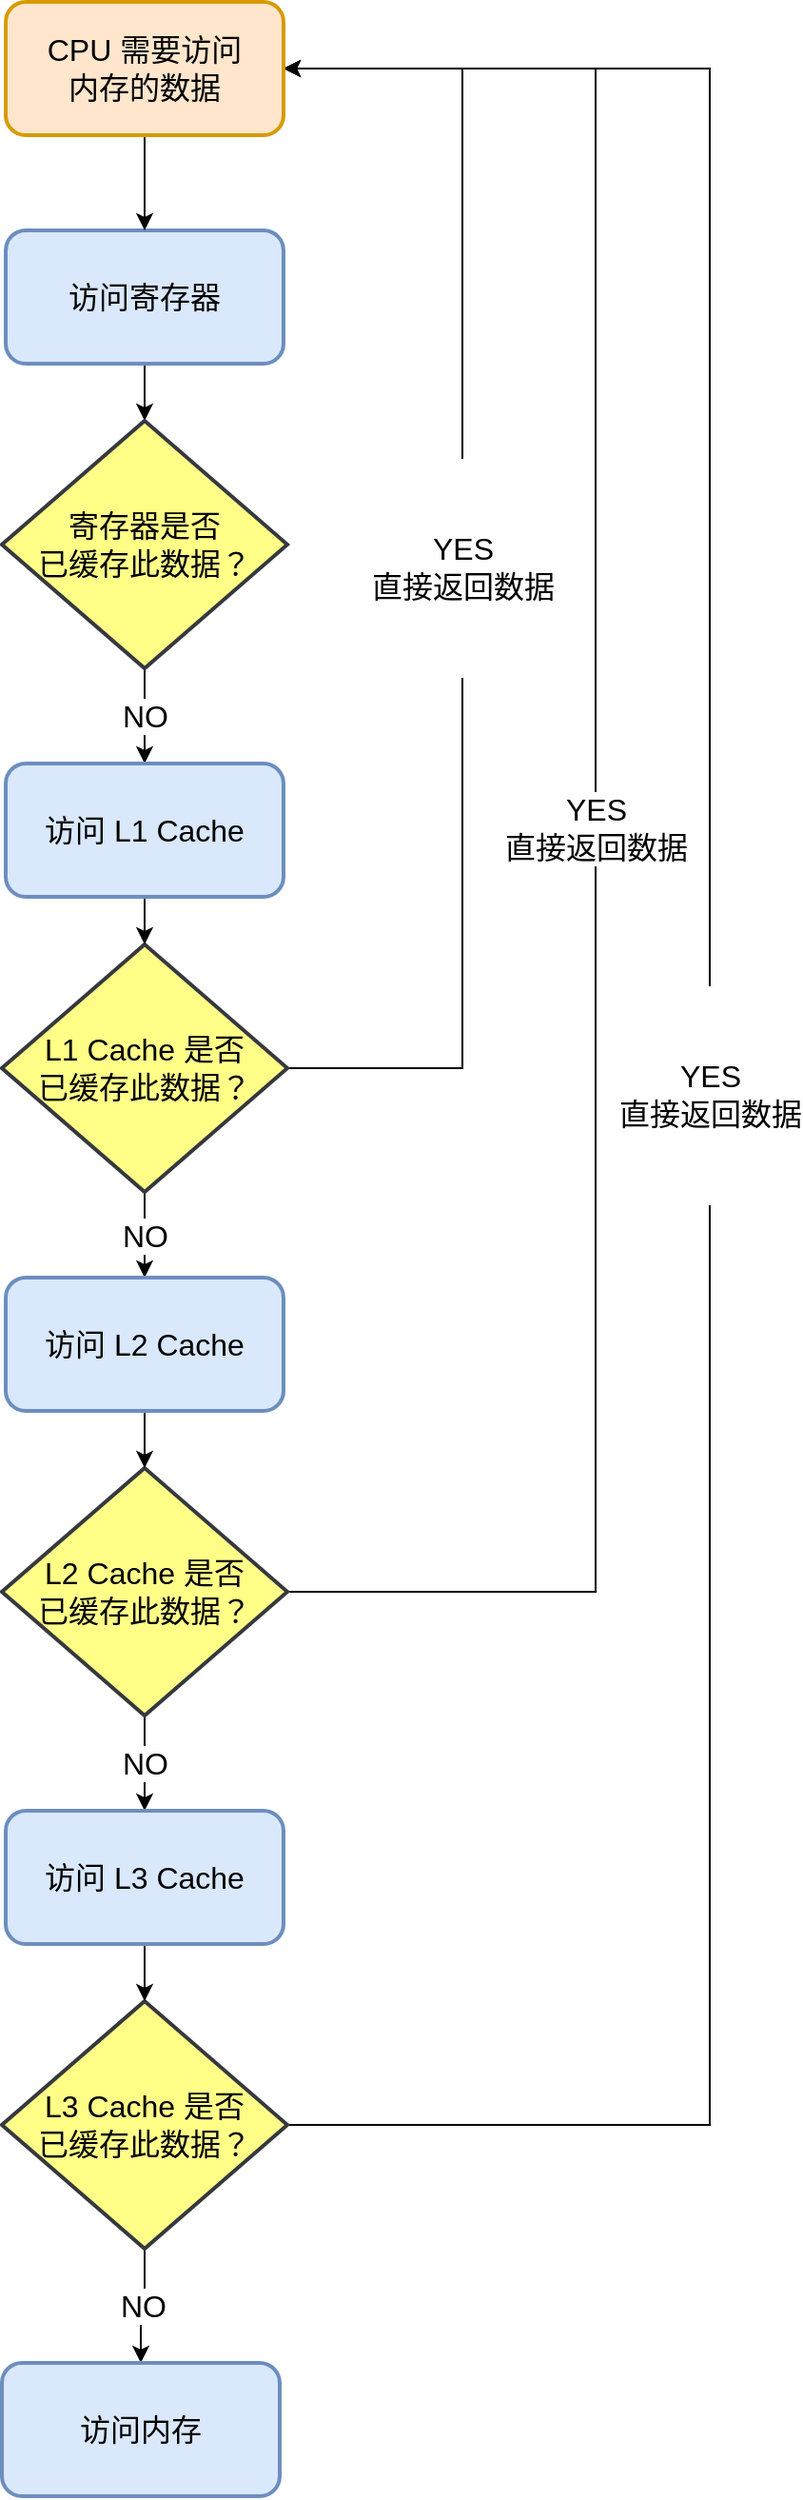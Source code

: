 <mxfile version="13.7.9" type="github">
  <diagram id="UpgA-3KM350cW8X8NZfo" name="第 1 页">
    <mxGraphModel dx="1102" dy="525" grid="1" gridSize="10" guides="1" tooltips="1" connect="1" arrows="1" fold="1" page="1" pageScale="1" pageWidth="827" pageHeight="1169" math="0" shadow="0">
      <root>
        <mxCell id="0" />
        <mxCell id="1" parent="0" />
        <mxCell id="S1n8shiY79wI3u3zZmc8-9" style="edgeStyle=orthogonalEdgeStyle;rounded=0;orthogonalLoop=1;jettySize=auto;html=1;fontSize=16;" edge="1" parent="1" source="S1n8shiY79wI3u3zZmc8-2" target="S1n8shiY79wI3u3zZmc8-3">
          <mxGeometry relative="1" as="geometry" />
        </mxCell>
        <mxCell id="S1n8shiY79wI3u3zZmc8-2" value="访问寄存器" style="rounded=1;whiteSpace=wrap;html=1;strokeWidth=2;fillWeight=4;hachureGap=8;hachureAngle=45;fillColor=#dae8fc;sketch=0;strokeColor=#6c8ebf;fontSize=16;" vertex="1" parent="1">
          <mxGeometry x="290" y="210" width="146" height="70" as="geometry" />
        </mxCell>
        <mxCell id="S1n8shiY79wI3u3zZmc8-25" value="NO" style="edgeStyle=orthogonalEdgeStyle;rounded=0;orthogonalLoop=1;jettySize=auto;html=1;fontSize=16;" edge="1" parent="1" source="S1n8shiY79wI3u3zZmc8-3" target="S1n8shiY79wI3u3zZmc8-24">
          <mxGeometry relative="1" as="geometry" />
        </mxCell>
        <mxCell id="S1n8shiY79wI3u3zZmc8-3" value="寄存器是否&lt;br style=&quot;font-size: 16px&quot;&gt;已缓存此数据？" style="strokeWidth=2;html=1;shape=mxgraph.flowchart.decision;whiteSpace=wrap;sketch=0;fontSize=16;fillColor=#ffff88;strokeColor=#36393d;" vertex="1" parent="1">
          <mxGeometry x="288" y="310" width="150" height="130" as="geometry" />
        </mxCell>
        <mxCell id="S1n8shiY79wI3u3zZmc8-17" value="&#xa;&#xa;&lt;span style=&quot;color: rgb(0, 0, 0); font-family: helvetica; font-size: 16px; font-style: normal; font-weight: 400; letter-spacing: normal; text-align: center; text-indent: 0px; text-transform: none; word-spacing: 0px; background-color: rgb(255, 255, 255); display: inline; float: none;&quot;&gt;YES&lt;/span&gt;&lt;br style=&quot;color: rgb(0, 0, 0); font-family: helvetica; font-size: 16px; font-style: normal; font-weight: 400; letter-spacing: normal; text-align: center; text-indent: 0px; text-transform: none; word-spacing: 0px;&quot;&gt;&lt;span style=&quot;color: rgb(0, 0, 0); font-family: helvetica; font-size: 16px; font-style: normal; font-weight: 400; letter-spacing: normal; text-align: center; text-indent: 0px; text-transform: none; word-spacing: 0px; background-color: rgb(255, 255, 255); display: inline; float: none;&quot;&gt;直接返回数据&lt;/span&gt;&#xa;&#xa;" style="edgeStyle=orthogonalEdgeStyle;rounded=0;orthogonalLoop=1;jettySize=auto;html=1;entryX=1;entryY=0.5;entryDx=0;entryDy=0;fontSize=16;exitX=1;exitY=0.5;exitDx=0;exitDy=0;exitPerimeter=0;" edge="1" parent="1" source="S1n8shiY79wI3u3zZmc8-4" target="S1n8shiY79wI3u3zZmc8-21">
          <mxGeometry relative="1" as="geometry">
            <Array as="points">
              <mxPoint x="530" y="650" />
              <mxPoint x="530" y="125" />
            </Array>
          </mxGeometry>
        </mxCell>
        <mxCell id="S1n8shiY79wI3u3zZmc8-28" value="NO" style="edgeStyle=orthogonalEdgeStyle;rounded=0;orthogonalLoop=1;jettySize=auto;html=1;entryX=0.5;entryY=0;entryDx=0;entryDy=0;fontSize=16;" edge="1" parent="1" source="S1n8shiY79wI3u3zZmc8-4" target="S1n8shiY79wI3u3zZmc8-27">
          <mxGeometry relative="1" as="geometry" />
        </mxCell>
        <mxCell id="S1n8shiY79wI3u3zZmc8-4" value="L1 Cache 是否&lt;br style=&quot;font-size: 16px&quot;&gt;已缓存此数据？" style="strokeWidth=2;html=1;shape=mxgraph.flowchart.decision;whiteSpace=wrap;sketch=0;fontSize=16;fillColor=#ffff88;strokeColor=#36393d;" vertex="1" parent="1">
          <mxGeometry x="288" y="585" width="150" height="130" as="geometry" />
        </mxCell>
        <mxCell id="S1n8shiY79wI3u3zZmc8-32" value="NO" style="edgeStyle=orthogonalEdgeStyle;rounded=0;orthogonalLoop=1;jettySize=auto;html=1;fontSize=16;" edge="1" parent="1" source="S1n8shiY79wI3u3zZmc8-5" target="S1n8shiY79wI3u3zZmc8-30">
          <mxGeometry relative="1" as="geometry" />
        </mxCell>
        <mxCell id="S1n8shiY79wI3u3zZmc8-36" value="YES&lt;br&gt;直接返回数据" style="edgeStyle=orthogonalEdgeStyle;rounded=0;orthogonalLoop=1;jettySize=auto;html=1;entryX=1;entryY=0.5;entryDx=0;entryDy=0;fontSize=16;" edge="1" parent="1" source="S1n8shiY79wI3u3zZmc8-5" target="S1n8shiY79wI3u3zZmc8-21">
          <mxGeometry relative="1" as="geometry">
            <Array as="points">
              <mxPoint x="600" y="925" />
              <mxPoint x="600" y="125" />
            </Array>
          </mxGeometry>
        </mxCell>
        <mxCell id="S1n8shiY79wI3u3zZmc8-5" value="L2 Cache 是否&lt;br style=&quot;font-size: 16px&quot;&gt;已缓存此数据？" style="strokeWidth=2;html=1;shape=mxgraph.flowchart.decision;whiteSpace=wrap;sketch=0;fontSize=16;fillColor=#ffff88;strokeColor=#36393d;" vertex="1" parent="1">
          <mxGeometry x="288" y="860" width="150" height="130" as="geometry" />
        </mxCell>
        <mxCell id="S1n8shiY79wI3u3zZmc8-13" value="NO" style="edgeStyle=orthogonalEdgeStyle;rounded=0;orthogonalLoop=1;jettySize=auto;html=1;entryX=0.5;entryY=0;entryDx=0;entryDy=0;fontSize=16;" edge="1" parent="1" source="S1n8shiY79wI3u3zZmc8-6" target="S1n8shiY79wI3u3zZmc8-8">
          <mxGeometry relative="1" as="geometry" />
        </mxCell>
        <mxCell id="S1n8shiY79wI3u3zZmc8-37" value="&#xa;&#xa;&lt;span style=&quot;color: rgb(0, 0, 0); font-family: helvetica; font-size: 16px; font-style: normal; font-weight: 400; letter-spacing: normal; text-align: center; text-indent: 0px; text-transform: none; word-spacing: 0px; background-color: rgb(255, 255, 255); display: inline; float: none;&quot;&gt;YES&lt;/span&gt;&lt;br style=&quot;color: rgb(0, 0, 0); font-family: helvetica; font-size: 16px; font-style: normal; font-weight: 400; letter-spacing: normal; text-align: center; text-indent: 0px; text-transform: none; word-spacing: 0px;&quot;&gt;&lt;span style=&quot;color: rgb(0, 0, 0); font-family: helvetica; font-size: 16px; font-style: normal; font-weight: 400; letter-spacing: normal; text-align: center; text-indent: 0px; text-transform: none; word-spacing: 0px; background-color: rgb(255, 255, 255); display: inline; float: none;&quot;&gt;直接返回数据&lt;/span&gt;&#xa;&#xa;" style="edgeStyle=orthogonalEdgeStyle;rounded=0;orthogonalLoop=1;jettySize=auto;html=1;entryX=1;entryY=0.5;entryDx=0;entryDy=0;fontSize=16;" edge="1" parent="1" source="S1n8shiY79wI3u3zZmc8-6" target="S1n8shiY79wI3u3zZmc8-21">
          <mxGeometry relative="1" as="geometry">
            <Array as="points">
              <mxPoint x="660" y="1205" />
              <mxPoint x="660" y="125" />
            </Array>
          </mxGeometry>
        </mxCell>
        <mxCell id="S1n8shiY79wI3u3zZmc8-6" value="L3 Cache 是否&lt;br style=&quot;font-size: 16px&quot;&gt;已缓存此数据？" style="strokeWidth=2;html=1;shape=mxgraph.flowchart.decision;whiteSpace=wrap;sketch=0;fontSize=16;fillColor=#ffff88;strokeColor=#36393d;" vertex="1" parent="1">
          <mxGeometry x="288" y="1140" width="150" height="130" as="geometry" />
        </mxCell>
        <mxCell id="S1n8shiY79wI3u3zZmc8-8" value="访问内存" style="rounded=1;whiteSpace=wrap;html=1;strokeWidth=2;fillWeight=4;hachureGap=8;hachureAngle=45;fillColor=#dae8fc;sketch=0;strokeColor=#6c8ebf;fontSize=16;" vertex="1" parent="1">
          <mxGeometry x="288" y="1330" width="146" height="70" as="geometry" />
        </mxCell>
        <mxCell id="S1n8shiY79wI3u3zZmc8-23" style="edgeStyle=orthogonalEdgeStyle;rounded=0;orthogonalLoop=1;jettySize=auto;html=1;fontSize=16;" edge="1" parent="1" source="S1n8shiY79wI3u3zZmc8-21" target="S1n8shiY79wI3u3zZmc8-2">
          <mxGeometry relative="1" as="geometry" />
        </mxCell>
        <mxCell id="S1n8shiY79wI3u3zZmc8-21" value="CPU 需要访问&lt;br style=&quot;font-size: 16px;&quot;&gt;内存的数据" style="rounded=1;whiteSpace=wrap;html=1;strokeWidth=2;fillWeight=4;hachureGap=8;hachureAngle=45;fillColor=#ffe6cc;sketch=0;strokeColor=#d79b00;fontSize=16;" vertex="1" parent="1">
          <mxGeometry x="290" y="90" width="146" height="70" as="geometry" />
        </mxCell>
        <mxCell id="S1n8shiY79wI3u3zZmc8-26" style="edgeStyle=orthogonalEdgeStyle;rounded=0;orthogonalLoop=1;jettySize=auto;html=1;entryX=0.5;entryY=0;entryDx=0;entryDy=0;entryPerimeter=0;fontSize=16;" edge="1" parent="1" source="S1n8shiY79wI3u3zZmc8-24" target="S1n8shiY79wI3u3zZmc8-4">
          <mxGeometry relative="1" as="geometry" />
        </mxCell>
        <mxCell id="S1n8shiY79wI3u3zZmc8-24" value="访问 L1 Cache" style="rounded=1;whiteSpace=wrap;html=1;strokeWidth=2;fillWeight=4;hachureGap=8;hachureAngle=45;fillColor=#dae8fc;sketch=0;strokeColor=#6c8ebf;fontSize=16;" vertex="1" parent="1">
          <mxGeometry x="290" y="490" width="146" height="70" as="geometry" />
        </mxCell>
        <mxCell id="S1n8shiY79wI3u3zZmc8-29" style="edgeStyle=orthogonalEdgeStyle;rounded=0;orthogonalLoop=1;jettySize=auto;html=1;entryX=0.5;entryY=0;entryDx=0;entryDy=0;entryPerimeter=0;fontSize=16;" edge="1" parent="1" source="S1n8shiY79wI3u3zZmc8-27" target="S1n8shiY79wI3u3zZmc8-5">
          <mxGeometry relative="1" as="geometry" />
        </mxCell>
        <mxCell id="S1n8shiY79wI3u3zZmc8-27" value="访问 L2 Cache" style="rounded=1;whiteSpace=wrap;html=1;strokeWidth=2;fillWeight=4;hachureGap=8;hachureAngle=45;fillColor=#dae8fc;sketch=0;strokeColor=#6c8ebf;fontSize=16;" vertex="1" parent="1">
          <mxGeometry x="290" y="760" width="146" height="70" as="geometry" />
        </mxCell>
        <mxCell id="S1n8shiY79wI3u3zZmc8-33" style="edgeStyle=orthogonalEdgeStyle;rounded=0;orthogonalLoop=1;jettySize=auto;html=1;fontSize=16;" edge="1" parent="1" source="S1n8shiY79wI3u3zZmc8-30" target="S1n8shiY79wI3u3zZmc8-6">
          <mxGeometry relative="1" as="geometry" />
        </mxCell>
        <mxCell id="S1n8shiY79wI3u3zZmc8-30" value="访问 L3 Cache" style="rounded=1;whiteSpace=wrap;html=1;strokeWidth=2;fillWeight=4;hachureGap=8;hachureAngle=45;fillColor=#dae8fc;sketch=0;strokeColor=#6c8ebf;fontSize=16;" vertex="1" parent="1">
          <mxGeometry x="290" y="1040" width="146" height="70" as="geometry" />
        </mxCell>
      </root>
    </mxGraphModel>
  </diagram>
</mxfile>
